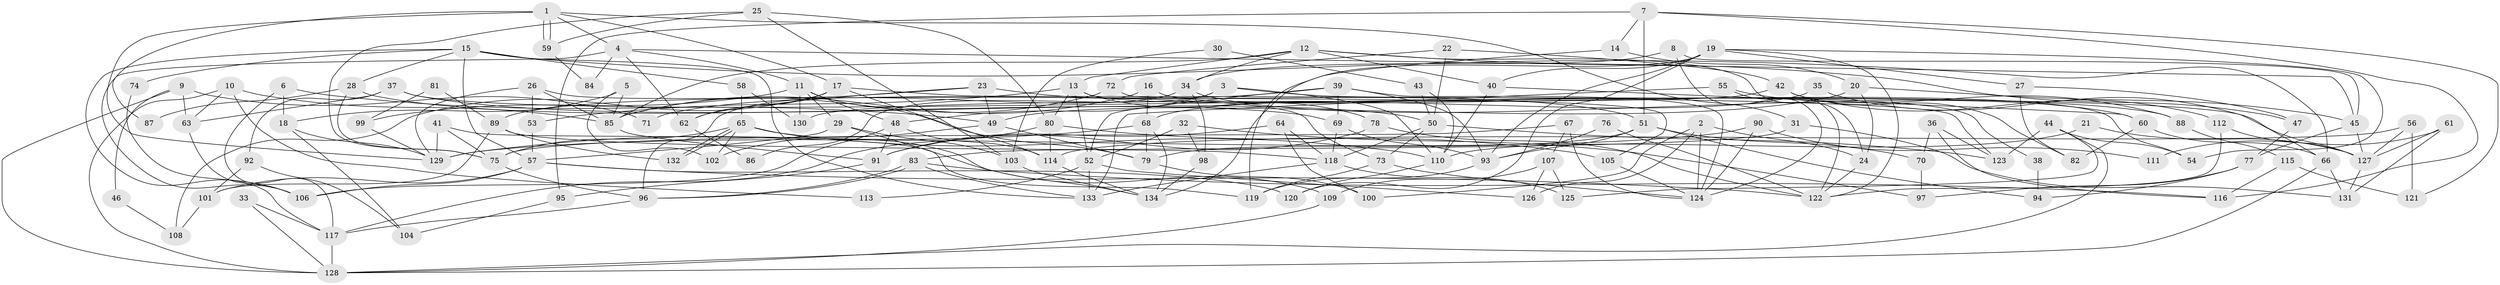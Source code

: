 // Generated by graph-tools (version 1.1) at 2025/02/03/09/25 03:02:12]
// undirected, 134 vertices, 268 edges
graph export_dot {
graph [start="1"]
  node [color=gray90,style=filled];
  1;
  2;
  3;
  4;
  5;
  6;
  7;
  8;
  9;
  10;
  11;
  12;
  13;
  14;
  15;
  16;
  17;
  18;
  19;
  20;
  21;
  22;
  23;
  24;
  25;
  26;
  27;
  28;
  29;
  30;
  31;
  32;
  33;
  34;
  35;
  36;
  37;
  38;
  39;
  40;
  41;
  42;
  43;
  44;
  45;
  46;
  47;
  48;
  49;
  50;
  51;
  52;
  53;
  54;
  55;
  56;
  57;
  58;
  59;
  60;
  61;
  62;
  63;
  64;
  65;
  66;
  67;
  68;
  69;
  70;
  71;
  72;
  73;
  74;
  75;
  76;
  77;
  78;
  79;
  80;
  81;
  82;
  83;
  84;
  85;
  86;
  87;
  88;
  89;
  90;
  91;
  92;
  93;
  94;
  95;
  96;
  97;
  98;
  99;
  100;
  101;
  102;
  103;
  104;
  105;
  106;
  107;
  108;
  109;
  110;
  111;
  112;
  113;
  114;
  115;
  116;
  117;
  118;
  119;
  120;
  121;
  122;
  123;
  124;
  125;
  126;
  127;
  128;
  129;
  130;
  131;
  132;
  133;
  134;
  1 -- 59;
  1 -- 59;
  1 -- 4;
  1 -- 17;
  1 -- 31;
  1 -- 87;
  1 -- 129;
  2 -- 126;
  2 -- 24;
  2 -- 100;
  2 -- 124;
  3 -- 48;
  3 -- 127;
  3 -- 86;
  3 -- 110;
  4 -- 106;
  4 -- 11;
  4 -- 45;
  4 -- 62;
  4 -- 84;
  5 -- 85;
  5 -- 18;
  5 -- 102;
  6 -- 49;
  6 -- 117;
  6 -- 18;
  7 -- 14;
  7 -- 51;
  7 -- 95;
  7 -- 116;
  7 -- 121;
  8 -- 34;
  8 -- 45;
  8 -- 124;
  9 -- 128;
  9 -- 63;
  9 -- 46;
  9 -- 71;
  10 -- 85;
  10 -- 128;
  10 -- 63;
  10 -- 113;
  11 -- 79;
  11 -- 29;
  11 -- 48;
  11 -- 99;
  11 -- 130;
  12 -- 85;
  12 -- 40;
  12 -- 13;
  12 -- 24;
  12 -- 34;
  12 -- 47;
  13 -- 52;
  13 -- 38;
  13 -- 53;
  13 -- 78;
  13 -- 80;
  14 -- 20;
  14 -- 119;
  15 -- 117;
  15 -- 28;
  15 -- 57;
  15 -- 58;
  15 -- 66;
  15 -- 74;
  15 -- 133;
  16 -- 68;
  16 -- 85;
  16 -- 54;
  17 -- 62;
  17 -- 108;
  17 -- 114;
  17 -- 123;
  18 -- 129;
  18 -- 104;
  19 -- 122;
  19 -- 40;
  19 -- 27;
  19 -- 54;
  19 -- 93;
  19 -- 120;
  19 -- 134;
  20 -- 24;
  20 -- 49;
  20 -- 45;
  21 -- 127;
  21 -- 110;
  22 -- 42;
  22 -- 50;
  22 -- 72;
  23 -- 51;
  23 -- 49;
  23 -- 62;
  23 -- 89;
  24 -- 122;
  25 -- 103;
  25 -- 80;
  25 -- 59;
  25 -- 75;
  26 -- 53;
  26 -- 73;
  26 -- 85;
  26 -- 129;
  27 -- 82;
  27 -- 47;
  28 -- 75;
  28 -- 69;
  28 -- 87;
  29 -- 134;
  29 -- 57;
  29 -- 103;
  30 -- 103;
  30 -- 43;
  31 -- 83;
  31 -- 131;
  32 -- 98;
  32 -- 52;
  32 -- 97;
  33 -- 117;
  33 -- 128;
  34 -- 96;
  34 -- 60;
  34 -- 98;
  35 -- 68;
  35 -- 66;
  36 -- 123;
  36 -- 116;
  36 -- 70;
  37 -- 50;
  37 -- 63;
  37 -- 88;
  37 -- 92;
  38 -- 94;
  39 -- 124;
  39 -- 93;
  39 -- 52;
  39 -- 69;
  39 -- 71;
  40 -- 60;
  40 -- 110;
  41 -- 75;
  41 -- 129;
  41 -- 119;
  42 -- 112;
  42 -- 130;
  42 -- 82;
  43 -- 50;
  43 -- 110;
  44 -- 54;
  44 -- 123;
  44 -- 125;
  44 -- 128;
  45 -- 77;
  45 -- 127;
  46 -- 108;
  47 -- 77;
  48 -- 91;
  48 -- 106;
  48 -- 114;
  49 -- 102;
  49 -- 79;
  50 -- 73;
  50 -- 118;
  50 -- 123;
  51 -- 93;
  51 -- 70;
  51 -- 79;
  51 -- 94;
  52 -- 133;
  52 -- 113;
  52 -- 126;
  53 -- 57;
  55 -- 88;
  55 -- 133;
  55 -- 122;
  56 -- 127;
  56 -- 114;
  56 -- 121;
  57 -- 120;
  57 -- 101;
  57 -- 106;
  57 -- 122;
  58 -- 65;
  58 -- 130;
  59 -- 84;
  60 -- 66;
  60 -- 82;
  61 -- 131;
  61 -- 127;
  61 -- 111;
  62 -- 86;
  63 -- 106;
  64 -- 100;
  64 -- 91;
  64 -- 118;
  65 -- 75;
  65 -- 132;
  65 -- 132;
  65 -- 102;
  65 -- 109;
  65 -- 110;
  66 -- 128;
  66 -- 131;
  67 -- 107;
  67 -- 124;
  67 -- 75;
  68 -- 129;
  68 -- 134;
  68 -- 79;
  69 -- 118;
  69 -- 93;
  70 -- 97;
  72 -- 105;
  72 -- 85;
  73 -- 119;
  73 -- 124;
  74 -- 106;
  75 -- 96;
  76 -- 93;
  76 -- 122;
  77 -- 94;
  77 -- 97;
  78 -- 122;
  78 -- 91;
  79 -- 100;
  80 -- 114;
  80 -- 105;
  80 -- 117;
  81 -- 89;
  81 -- 99;
  83 -- 96;
  83 -- 96;
  83 -- 133;
  83 -- 116;
  85 -- 91;
  88 -- 115;
  89 -- 101;
  89 -- 118;
  89 -- 132;
  90 -- 129;
  90 -- 124;
  90 -- 111;
  91 -- 95;
  92 -- 104;
  92 -- 101;
  93 -- 119;
  95 -- 104;
  96 -- 117;
  98 -- 134;
  99 -- 129;
  101 -- 108;
  103 -- 134;
  105 -- 124;
  107 -- 125;
  107 -- 109;
  107 -- 126;
  109 -- 128;
  110 -- 120;
  112 -- 122;
  112 -- 127;
  114 -- 134;
  115 -- 121;
  115 -- 116;
  117 -- 128;
  118 -- 125;
  118 -- 133;
  127 -- 131;
}
